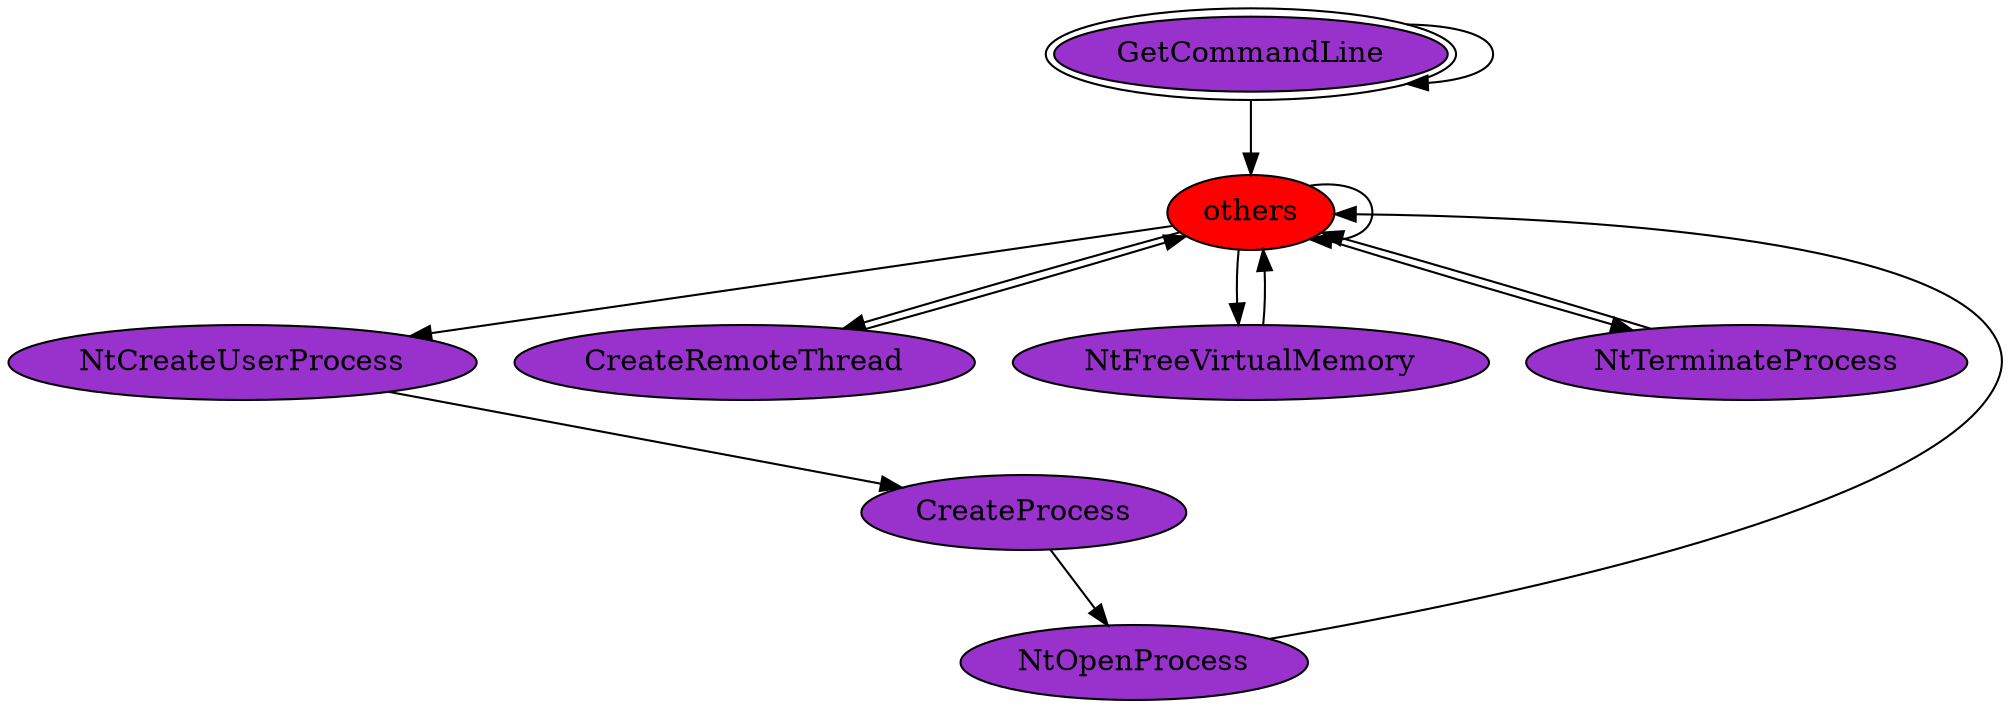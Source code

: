 digraph "./REPORTS/6166/API_PER_CATEGORY/CreateRemoteThread.exe_5828_Processes_API_per_Category_Transition_Matrix" {
	GetCommandLine [label=GetCommandLine fillcolor=darkorchid peripheries=2 style=filled]
	GetCommandLine -> GetCommandLine [label=""]
	others [label=others fillcolor=red style=filled]
	GetCommandLine -> others [label=""]
	others -> others [label=""]
	NtCreateUserProcess [label=NtCreateUserProcess fillcolor=darkorchid style=filled]
	others -> NtCreateUserProcess [label=""]
	CreateRemoteThread [label=CreateRemoteThread fillcolor=darkorchid style=filled]
	others -> CreateRemoteThread [label=""]
	NtFreeVirtualMemory [label=NtFreeVirtualMemory fillcolor=darkorchid style=filled]
	others -> NtFreeVirtualMemory [label=""]
	NtTerminateProcess [label=NtTerminateProcess fillcolor=darkorchid style=filled]
	others -> NtTerminateProcess [label=""]
	CreateProcess [label=CreateProcess fillcolor=darkorchid style=filled]
	NtCreateUserProcess -> CreateProcess [label=""]
	NtOpenProcess [label=NtOpenProcess fillcolor=darkorchid style=filled]
	CreateProcess -> NtOpenProcess [label=""]
	NtOpenProcess -> others [label=""]
	CreateRemoteThread -> others [label=""]
	NtFreeVirtualMemory -> others [label=""]
	NtTerminateProcess -> others [label=""]
}
